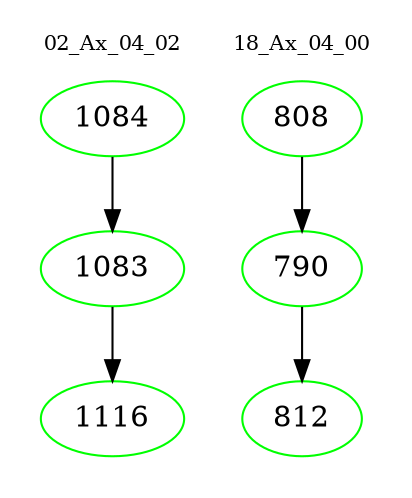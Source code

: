 digraph{
subgraph cluster_0 {
color = white
label = "02_Ax_04_02";
fontsize=10;
T0_1084 [label="1084", color="green"]
T0_1084 -> T0_1083 [color="black"]
T0_1083 [label="1083", color="green"]
T0_1083 -> T0_1116 [color="black"]
T0_1116 [label="1116", color="green"]
}
subgraph cluster_1 {
color = white
label = "18_Ax_04_00";
fontsize=10;
T1_808 [label="808", color="green"]
T1_808 -> T1_790 [color="black"]
T1_790 [label="790", color="green"]
T1_790 -> T1_812 [color="black"]
T1_812 [label="812", color="green"]
}
}
